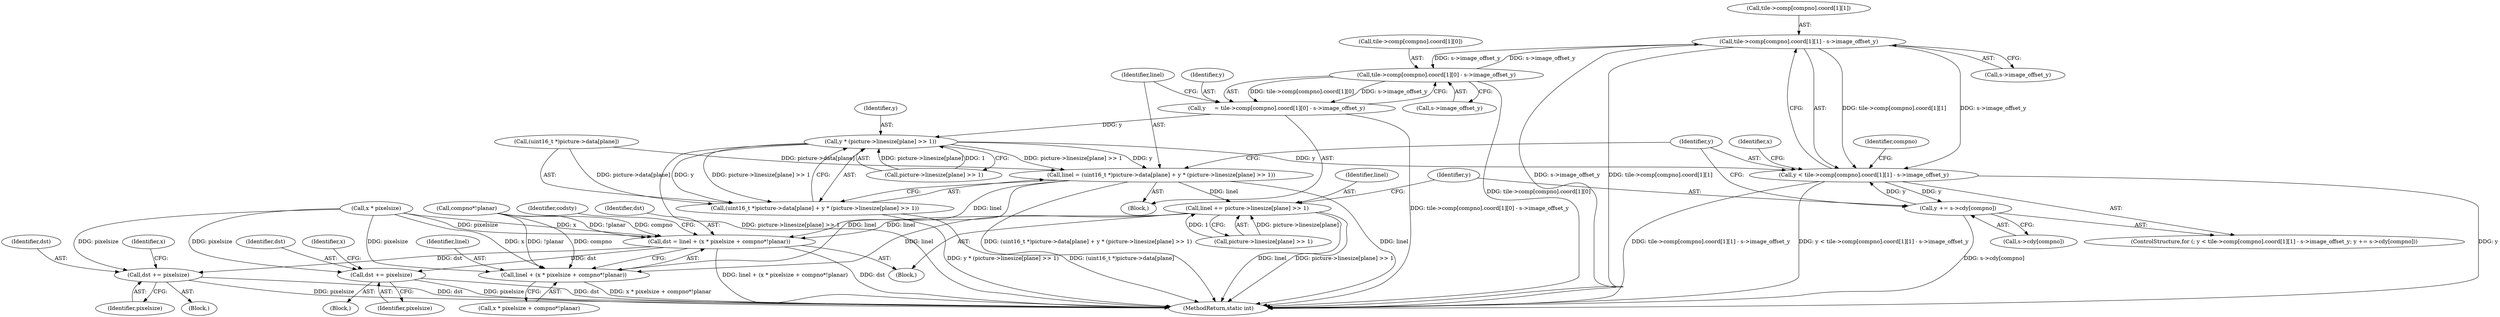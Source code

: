 digraph "0_FFmpeg_fe448cd28d674c3eff3072552eae366d0b659ce9@array" {
"1000924" [label="(Call,tile->comp[compno].coord[1][1] - s->image_offset_y)"];
"1000887" [label="(Call,tile->comp[compno].coord[1][0] - s->image_offset_y)"];
"1000924" [label="(Call,tile->comp[compno].coord[1][1] - s->image_offset_y)"];
"1000885" [label="(Call,y     = tile->comp[compno].coord[1][0] - s->image_offset_y)"];
"1000912" [label="(Call,y * (picture->linesize[plane] >> 1))"];
"1000902" [label="(Call,linel = (uint16_t *)picture->data[plane] + y * (picture->linesize[plane] >> 1))"];
"1000965" [label="(Call,dst = linel + (x * pixelsize + compno*!planar))"];
"1001028" [label="(Call,dst += pixelsize)"];
"1001076" [label="(Call,dst += pixelsize)"];
"1000967" [label="(Call,linel + (x * pixelsize + compno*!planar))"];
"1001079" [label="(Call,linel += picture->linesize[plane] >> 1)"];
"1000904" [label="(Call,(uint16_t *)picture->data[plane] + y * (picture->linesize[plane] >> 1))"];
"1000922" [label="(Call,y < tile->comp[compno].coord[1][1] - s->image_offset_y)"];
"1000939" [label="(Call,y += s->cdy[compno])"];
"1000905" [label="(Call,(uint16_t *)picture->data[plane])"];
"1000784" [label="(Block,)"];
"1000936" [label="(Call,s->image_offset_y)"];
"1000922" [label="(Call,y < tile->comp[compno].coord[1][1] - s->image_offset_y)"];
"1001078" [label="(Identifier,pixelsize)"];
"1000970" [label="(Call,x * pixelsize)"];
"1001029" [label="(Identifier,dst)"];
"1000783" [label="(Identifier,compno)"];
"1000966" [label="(Identifier,dst)"];
"1000946" [label="(Block,)"];
"1000995" [label="(Block,)"];
"1001080" [label="(Identifier,linel)"];
"1000912" [label="(Call,y * (picture->linesize[plane] >> 1))"];
"1000967" [label="(Call,linel + (x * pixelsize + compno*!planar))"];
"1001079" [label="(Call,linel += picture->linesize[plane] >> 1)"];
"1000914" [label="(Call,picture->linesize[plane] >> 1)"];
"1000968" [label="(Identifier,linel)"];
"1001077" [label="(Identifier,dst)"];
"1000980" [label="(Identifier,codsty)"];
"1000973" [label="(Call,compno*!planar)"];
"1001028" [label="(Call,dst += pixelsize)"];
"1000965" [label="(Call,dst = linel + (x * pixelsize + compno*!planar))"];
"1000924" [label="(Call,tile->comp[compno].coord[1][1] - s->image_offset_y)"];
"1001090" [label="(MethodReturn,static int)"];
"1000941" [label="(Call,s->cdy[compno])"];
"1000939" [label="(Call,y += s->cdy[compno])"];
"1000902" [label="(Call,linel = (uint16_t *)picture->data[plane] + y * (picture->linesize[plane] >> 1))"];
"1001076" [label="(Call,dst += pixelsize)"];
"1000921" [label="(ControlStructure,for (; y < tile->comp[compno].coord[1][1] - s->image_offset_y; y += s->cdy[compno]))"];
"1001081" [label="(Call,picture->linesize[plane] >> 1)"];
"1001038" [label="(Identifier,x)"];
"1001044" [label="(Block,)"];
"1000903" [label="(Identifier,linel)"];
"1000904" [label="(Call,(uint16_t *)picture->data[plane] + y * (picture->linesize[plane] >> 1))"];
"1000886" [label="(Identifier,y)"];
"1000885" [label="(Call,y     = tile->comp[compno].coord[1][0] - s->image_offset_y)"];
"1000940" [label="(Identifier,y)"];
"1000899" [label="(Call,s->image_offset_y)"];
"1000913" [label="(Identifier,y)"];
"1000989" [label="(Identifier,x)"];
"1000969" [label="(Call,x * pixelsize + compno*!planar)"];
"1000887" [label="(Call,tile->comp[compno].coord[1][0] - s->image_offset_y)"];
"1000949" [label="(Identifier,x)"];
"1000923" [label="(Identifier,y)"];
"1000925" [label="(Call,tile->comp[compno].coord[1][1])"];
"1001030" [label="(Identifier,pixelsize)"];
"1000888" [label="(Call,tile->comp[compno].coord[1][0])"];
"1000924" -> "1000922"  [label="AST: "];
"1000924" -> "1000936"  [label="CFG: "];
"1000925" -> "1000924"  [label="AST: "];
"1000936" -> "1000924"  [label="AST: "];
"1000922" -> "1000924"  [label="CFG: "];
"1000924" -> "1001090"  [label="DDG: s->image_offset_y"];
"1000924" -> "1001090"  [label="DDG: tile->comp[compno].coord[1][1]"];
"1000924" -> "1000887"  [label="DDG: s->image_offset_y"];
"1000924" -> "1000922"  [label="DDG: tile->comp[compno].coord[1][1]"];
"1000924" -> "1000922"  [label="DDG: s->image_offset_y"];
"1000887" -> "1000924"  [label="DDG: s->image_offset_y"];
"1000887" -> "1000885"  [label="AST: "];
"1000887" -> "1000899"  [label="CFG: "];
"1000888" -> "1000887"  [label="AST: "];
"1000899" -> "1000887"  [label="AST: "];
"1000885" -> "1000887"  [label="CFG: "];
"1000887" -> "1001090"  [label="DDG: tile->comp[compno].coord[1][0]"];
"1000887" -> "1000885"  [label="DDG: tile->comp[compno].coord[1][0]"];
"1000887" -> "1000885"  [label="DDG: s->image_offset_y"];
"1000885" -> "1000784"  [label="AST: "];
"1000886" -> "1000885"  [label="AST: "];
"1000903" -> "1000885"  [label="CFG: "];
"1000885" -> "1001090"  [label="DDG: tile->comp[compno].coord[1][0] - s->image_offset_y"];
"1000885" -> "1000912"  [label="DDG: y"];
"1000912" -> "1000904"  [label="AST: "];
"1000912" -> "1000914"  [label="CFG: "];
"1000913" -> "1000912"  [label="AST: "];
"1000914" -> "1000912"  [label="AST: "];
"1000904" -> "1000912"  [label="CFG: "];
"1000912" -> "1001090"  [label="DDG: picture->linesize[plane] >> 1"];
"1000912" -> "1000902"  [label="DDG: y"];
"1000912" -> "1000902"  [label="DDG: picture->linesize[plane] >> 1"];
"1000912" -> "1000904"  [label="DDG: y"];
"1000912" -> "1000904"  [label="DDG: picture->linesize[plane] >> 1"];
"1000914" -> "1000912"  [label="DDG: picture->linesize[plane]"];
"1000914" -> "1000912"  [label="DDG: 1"];
"1000912" -> "1000922"  [label="DDG: y"];
"1000902" -> "1000784"  [label="AST: "];
"1000902" -> "1000904"  [label="CFG: "];
"1000903" -> "1000902"  [label="AST: "];
"1000904" -> "1000902"  [label="AST: "];
"1000923" -> "1000902"  [label="CFG: "];
"1000902" -> "1001090"  [label="DDG: (uint16_t *)picture->data[plane] + y * (picture->linesize[plane] >> 1)"];
"1000902" -> "1001090"  [label="DDG: linel"];
"1000905" -> "1000902"  [label="DDG: picture->data[plane]"];
"1000902" -> "1000965"  [label="DDG: linel"];
"1000902" -> "1000967"  [label="DDG: linel"];
"1000902" -> "1001079"  [label="DDG: linel"];
"1000965" -> "1000946"  [label="AST: "];
"1000965" -> "1000967"  [label="CFG: "];
"1000966" -> "1000965"  [label="AST: "];
"1000967" -> "1000965"  [label="AST: "];
"1000980" -> "1000965"  [label="CFG: "];
"1000965" -> "1001090"  [label="DDG: linel + (x * pixelsize + compno*!planar)"];
"1000965" -> "1001090"  [label="DDG: dst"];
"1001079" -> "1000965"  [label="DDG: linel"];
"1000970" -> "1000965"  [label="DDG: x"];
"1000970" -> "1000965"  [label="DDG: pixelsize"];
"1000973" -> "1000965"  [label="DDG: compno"];
"1000973" -> "1000965"  [label="DDG: !planar"];
"1000965" -> "1001028"  [label="DDG: dst"];
"1000965" -> "1001076"  [label="DDG: dst"];
"1001028" -> "1000995"  [label="AST: "];
"1001028" -> "1001030"  [label="CFG: "];
"1001029" -> "1001028"  [label="AST: "];
"1001030" -> "1001028"  [label="AST: "];
"1000989" -> "1001028"  [label="CFG: "];
"1001028" -> "1001090"  [label="DDG: pixelsize"];
"1001028" -> "1001090"  [label="DDG: dst"];
"1000970" -> "1001028"  [label="DDG: pixelsize"];
"1001076" -> "1001044"  [label="AST: "];
"1001076" -> "1001078"  [label="CFG: "];
"1001077" -> "1001076"  [label="AST: "];
"1001078" -> "1001076"  [label="AST: "];
"1001038" -> "1001076"  [label="CFG: "];
"1001076" -> "1001090"  [label="DDG: pixelsize"];
"1001076" -> "1001090"  [label="DDG: dst"];
"1000970" -> "1001076"  [label="DDG: pixelsize"];
"1000967" -> "1000969"  [label="CFG: "];
"1000968" -> "1000967"  [label="AST: "];
"1000969" -> "1000967"  [label="AST: "];
"1000967" -> "1001090"  [label="DDG: x * pixelsize + compno*!planar"];
"1001079" -> "1000967"  [label="DDG: linel"];
"1000970" -> "1000967"  [label="DDG: x"];
"1000970" -> "1000967"  [label="DDG: pixelsize"];
"1000973" -> "1000967"  [label="DDG: compno"];
"1000973" -> "1000967"  [label="DDG: !planar"];
"1001079" -> "1000946"  [label="AST: "];
"1001079" -> "1001081"  [label="CFG: "];
"1001080" -> "1001079"  [label="AST: "];
"1001081" -> "1001079"  [label="AST: "];
"1000940" -> "1001079"  [label="CFG: "];
"1001079" -> "1001090"  [label="DDG: linel"];
"1001079" -> "1001090"  [label="DDG: picture->linesize[plane] >> 1"];
"1001081" -> "1001079"  [label="DDG: picture->linesize[plane]"];
"1001081" -> "1001079"  [label="DDG: 1"];
"1000905" -> "1000904"  [label="AST: "];
"1000904" -> "1001090"  [label="DDG: (uint16_t *)picture->data[plane]"];
"1000904" -> "1001090"  [label="DDG: y * (picture->linesize[plane] >> 1)"];
"1000905" -> "1000904"  [label="DDG: picture->data[plane]"];
"1000922" -> "1000921"  [label="AST: "];
"1000923" -> "1000922"  [label="AST: "];
"1000949" -> "1000922"  [label="CFG: "];
"1000783" -> "1000922"  [label="CFG: "];
"1000922" -> "1001090"  [label="DDG: y"];
"1000922" -> "1001090"  [label="DDG: tile->comp[compno].coord[1][1] - s->image_offset_y"];
"1000922" -> "1001090"  [label="DDG: y < tile->comp[compno].coord[1][1] - s->image_offset_y"];
"1000939" -> "1000922"  [label="DDG: y"];
"1000922" -> "1000939"  [label="DDG: y"];
"1000939" -> "1000921"  [label="AST: "];
"1000939" -> "1000941"  [label="CFG: "];
"1000940" -> "1000939"  [label="AST: "];
"1000941" -> "1000939"  [label="AST: "];
"1000923" -> "1000939"  [label="CFG: "];
"1000939" -> "1001090"  [label="DDG: s->cdy[compno]"];
}
